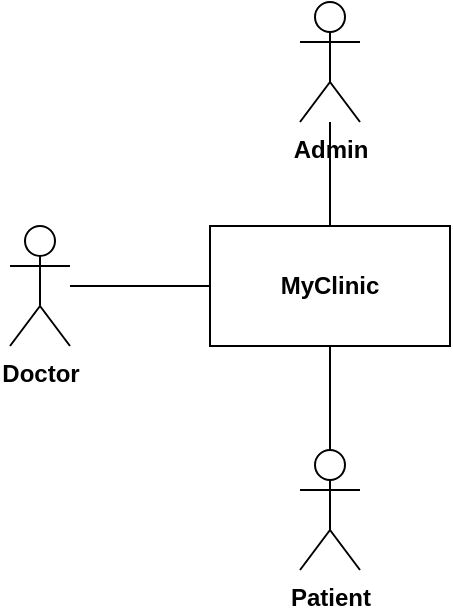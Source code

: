 <mxfile version="24.4.8" type="github">
  <diagram name="Page-1" id="w3UB9u6uiEBpwwJffAFI">
    <mxGraphModel dx="1050" dy="522" grid="0" gridSize="10" guides="1" tooltips="1" connect="1" arrows="1" fold="1" page="0" pageScale="1" pageWidth="827" pageHeight="1169" math="0" shadow="0">
      <root>
        <mxCell id="0" />
        <mxCell id="1" parent="0" />
        <mxCell id="DasESgJ1_zzesj3rviWy-1" value="&lt;b&gt;MyClinic&lt;/b&gt;" style="rounded=0;whiteSpace=wrap;html=1;" parent="1" vertex="1">
          <mxGeometry x="216" y="295" width="120" height="60" as="geometry" />
        </mxCell>
        <mxCell id="DasESgJ1_zzesj3rviWy-5" style="rounded=0;orthogonalLoop=1;jettySize=auto;html=1;endArrow=none;endFill=0;" parent="1" source="DasESgJ1_zzesj3rviWy-2" target="DasESgJ1_zzesj3rviWy-1" edge="1">
          <mxGeometry relative="1" as="geometry" />
        </mxCell>
        <mxCell id="DasESgJ1_zzesj3rviWy-2" value="&lt;b&gt;Doctor&lt;/b&gt;" style="shape=umlActor;verticalLabelPosition=bottom;verticalAlign=top;html=1;outlineConnect=0;" parent="1" vertex="1">
          <mxGeometry x="116" y="295" width="30" height="60" as="geometry" />
        </mxCell>
        <mxCell id="DasESgJ1_zzesj3rviWy-7" style="rounded=0;orthogonalLoop=1;jettySize=auto;html=1;endArrow=none;endFill=0;" parent="1" source="DasESgJ1_zzesj3rviWy-8" target="DasESgJ1_zzesj3rviWy-1" edge="1">
          <mxGeometry relative="1" as="geometry">
            <mxPoint x="376" y="417" as="targetPoint" />
          </mxGeometry>
        </mxCell>
        <mxCell id="DasESgJ1_zzesj3rviWy-8" value="&lt;b&gt;Patient&lt;/b&gt;" style="shape=umlActor;verticalLabelPosition=bottom;verticalAlign=top;html=1;outlineConnect=0;" parent="1" vertex="1">
          <mxGeometry x="261" y="407" width="30" height="60" as="geometry" />
        </mxCell>
        <mxCell id="ib5zGpc-rZhIg5keR_Bg-4" value="&lt;b&gt;Admin&lt;/b&gt;" style="shape=umlActor;verticalLabelPosition=bottom;verticalAlign=top;html=1;outlineConnect=0;" vertex="1" parent="1">
          <mxGeometry x="261" y="183" width="30" height="60" as="geometry" />
        </mxCell>
        <mxCell id="ib5zGpc-rZhIg5keR_Bg-6" style="rounded=0;orthogonalLoop=1;jettySize=auto;html=1;endArrow=none;endFill=0;" edge="1" parent="1" source="ib5zGpc-rZhIg5keR_Bg-4" target="DasESgJ1_zzesj3rviWy-1">
          <mxGeometry relative="1" as="geometry">
            <mxPoint x="286" y="365" as="targetPoint" />
            <mxPoint x="286" y="417" as="sourcePoint" />
          </mxGeometry>
        </mxCell>
      </root>
    </mxGraphModel>
  </diagram>
</mxfile>
